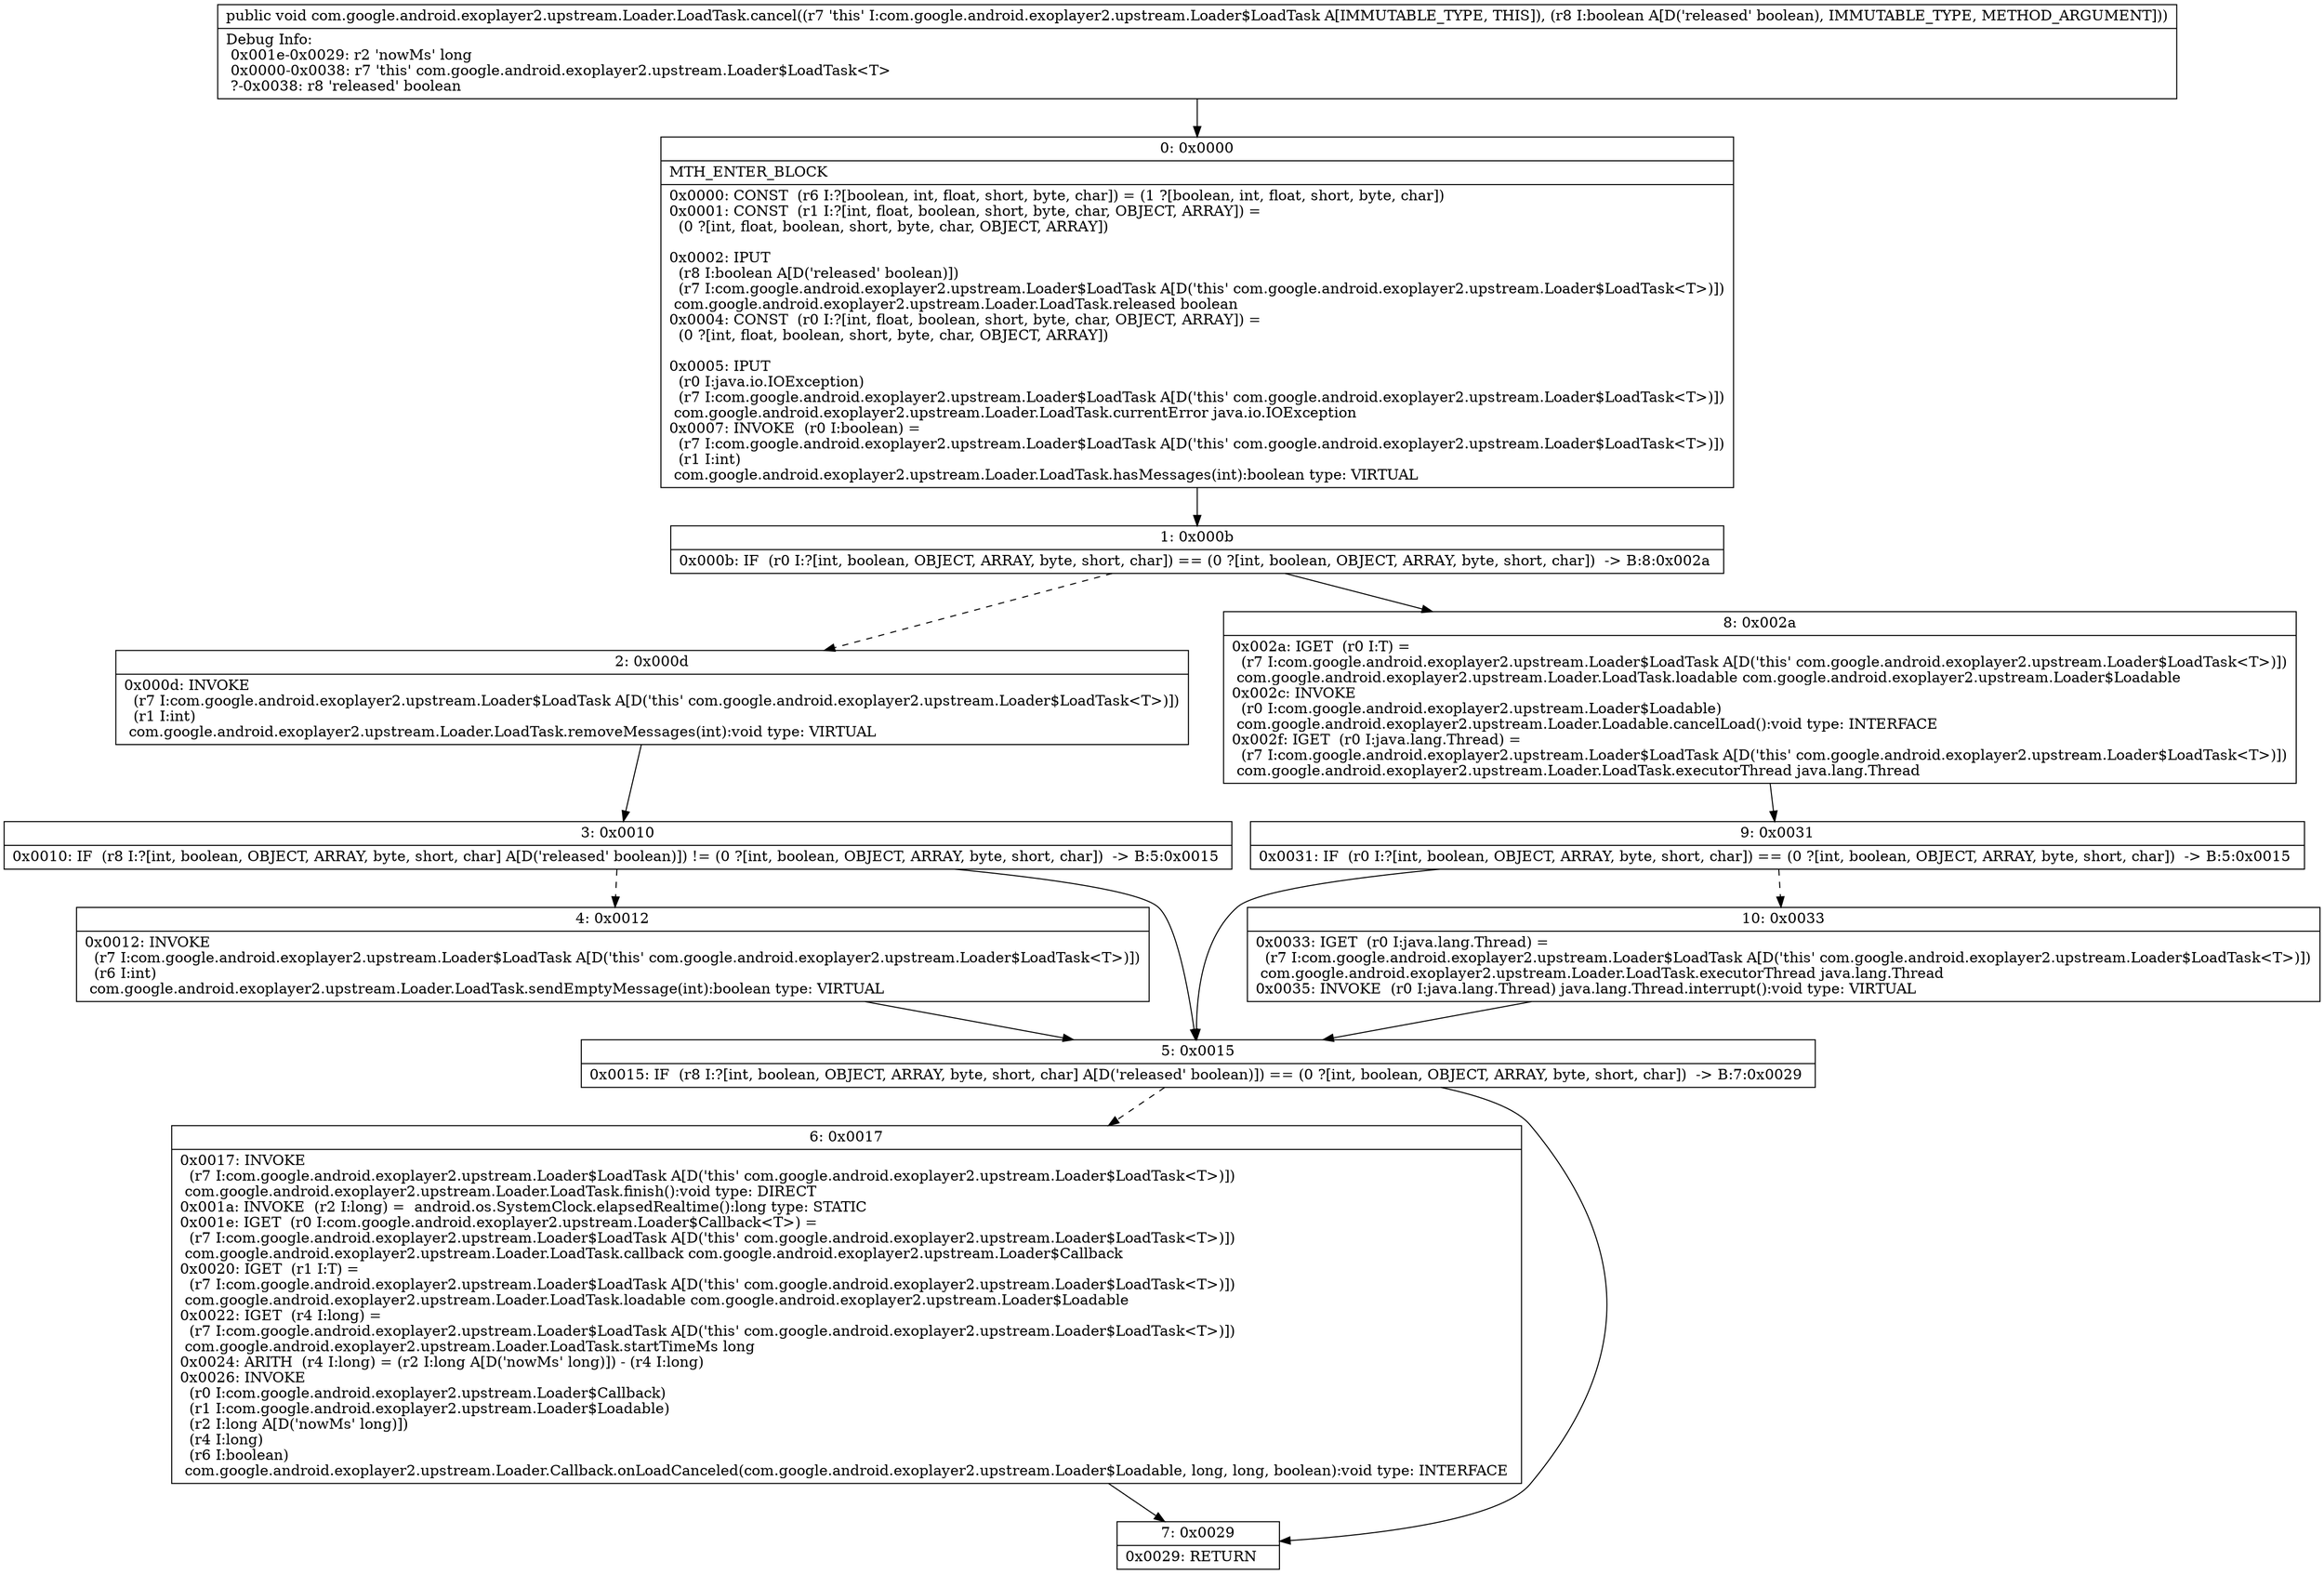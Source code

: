 digraph "CFG forcom.google.android.exoplayer2.upstream.Loader.LoadTask.cancel(Z)V" {
Node_0 [shape=record,label="{0\:\ 0x0000|MTH_ENTER_BLOCK\l|0x0000: CONST  (r6 I:?[boolean, int, float, short, byte, char]) = (1 ?[boolean, int, float, short, byte, char]) \l0x0001: CONST  (r1 I:?[int, float, boolean, short, byte, char, OBJECT, ARRAY]) = \l  (0 ?[int, float, boolean, short, byte, char, OBJECT, ARRAY])\l \l0x0002: IPUT  \l  (r8 I:boolean A[D('released' boolean)])\l  (r7 I:com.google.android.exoplayer2.upstream.Loader$LoadTask A[D('this' com.google.android.exoplayer2.upstream.Loader$LoadTask\<T\>)])\l com.google.android.exoplayer2.upstream.Loader.LoadTask.released boolean \l0x0004: CONST  (r0 I:?[int, float, boolean, short, byte, char, OBJECT, ARRAY]) = \l  (0 ?[int, float, boolean, short, byte, char, OBJECT, ARRAY])\l \l0x0005: IPUT  \l  (r0 I:java.io.IOException)\l  (r7 I:com.google.android.exoplayer2.upstream.Loader$LoadTask A[D('this' com.google.android.exoplayer2.upstream.Loader$LoadTask\<T\>)])\l com.google.android.exoplayer2.upstream.Loader.LoadTask.currentError java.io.IOException \l0x0007: INVOKE  (r0 I:boolean) = \l  (r7 I:com.google.android.exoplayer2.upstream.Loader$LoadTask A[D('this' com.google.android.exoplayer2.upstream.Loader$LoadTask\<T\>)])\l  (r1 I:int)\l com.google.android.exoplayer2.upstream.Loader.LoadTask.hasMessages(int):boolean type: VIRTUAL \l}"];
Node_1 [shape=record,label="{1\:\ 0x000b|0x000b: IF  (r0 I:?[int, boolean, OBJECT, ARRAY, byte, short, char]) == (0 ?[int, boolean, OBJECT, ARRAY, byte, short, char])  \-\> B:8:0x002a \l}"];
Node_2 [shape=record,label="{2\:\ 0x000d|0x000d: INVOKE  \l  (r7 I:com.google.android.exoplayer2.upstream.Loader$LoadTask A[D('this' com.google.android.exoplayer2.upstream.Loader$LoadTask\<T\>)])\l  (r1 I:int)\l com.google.android.exoplayer2.upstream.Loader.LoadTask.removeMessages(int):void type: VIRTUAL \l}"];
Node_3 [shape=record,label="{3\:\ 0x0010|0x0010: IF  (r8 I:?[int, boolean, OBJECT, ARRAY, byte, short, char] A[D('released' boolean)]) != (0 ?[int, boolean, OBJECT, ARRAY, byte, short, char])  \-\> B:5:0x0015 \l}"];
Node_4 [shape=record,label="{4\:\ 0x0012|0x0012: INVOKE  \l  (r7 I:com.google.android.exoplayer2.upstream.Loader$LoadTask A[D('this' com.google.android.exoplayer2.upstream.Loader$LoadTask\<T\>)])\l  (r6 I:int)\l com.google.android.exoplayer2.upstream.Loader.LoadTask.sendEmptyMessage(int):boolean type: VIRTUAL \l}"];
Node_5 [shape=record,label="{5\:\ 0x0015|0x0015: IF  (r8 I:?[int, boolean, OBJECT, ARRAY, byte, short, char] A[D('released' boolean)]) == (0 ?[int, boolean, OBJECT, ARRAY, byte, short, char])  \-\> B:7:0x0029 \l}"];
Node_6 [shape=record,label="{6\:\ 0x0017|0x0017: INVOKE  \l  (r7 I:com.google.android.exoplayer2.upstream.Loader$LoadTask A[D('this' com.google.android.exoplayer2.upstream.Loader$LoadTask\<T\>)])\l com.google.android.exoplayer2.upstream.Loader.LoadTask.finish():void type: DIRECT \l0x001a: INVOKE  (r2 I:long) =  android.os.SystemClock.elapsedRealtime():long type: STATIC \l0x001e: IGET  (r0 I:com.google.android.exoplayer2.upstream.Loader$Callback\<T\>) = \l  (r7 I:com.google.android.exoplayer2.upstream.Loader$LoadTask A[D('this' com.google.android.exoplayer2.upstream.Loader$LoadTask\<T\>)])\l com.google.android.exoplayer2.upstream.Loader.LoadTask.callback com.google.android.exoplayer2.upstream.Loader$Callback \l0x0020: IGET  (r1 I:T) = \l  (r7 I:com.google.android.exoplayer2.upstream.Loader$LoadTask A[D('this' com.google.android.exoplayer2.upstream.Loader$LoadTask\<T\>)])\l com.google.android.exoplayer2.upstream.Loader.LoadTask.loadable com.google.android.exoplayer2.upstream.Loader$Loadable \l0x0022: IGET  (r4 I:long) = \l  (r7 I:com.google.android.exoplayer2.upstream.Loader$LoadTask A[D('this' com.google.android.exoplayer2.upstream.Loader$LoadTask\<T\>)])\l com.google.android.exoplayer2.upstream.Loader.LoadTask.startTimeMs long \l0x0024: ARITH  (r4 I:long) = (r2 I:long A[D('nowMs' long)]) \- (r4 I:long) \l0x0026: INVOKE  \l  (r0 I:com.google.android.exoplayer2.upstream.Loader$Callback)\l  (r1 I:com.google.android.exoplayer2.upstream.Loader$Loadable)\l  (r2 I:long A[D('nowMs' long)])\l  (r4 I:long)\l  (r6 I:boolean)\l com.google.android.exoplayer2.upstream.Loader.Callback.onLoadCanceled(com.google.android.exoplayer2.upstream.Loader$Loadable, long, long, boolean):void type: INTERFACE \l}"];
Node_7 [shape=record,label="{7\:\ 0x0029|0x0029: RETURN   \l}"];
Node_8 [shape=record,label="{8\:\ 0x002a|0x002a: IGET  (r0 I:T) = \l  (r7 I:com.google.android.exoplayer2.upstream.Loader$LoadTask A[D('this' com.google.android.exoplayer2.upstream.Loader$LoadTask\<T\>)])\l com.google.android.exoplayer2.upstream.Loader.LoadTask.loadable com.google.android.exoplayer2.upstream.Loader$Loadable \l0x002c: INVOKE  \l  (r0 I:com.google.android.exoplayer2.upstream.Loader$Loadable)\l com.google.android.exoplayer2.upstream.Loader.Loadable.cancelLoad():void type: INTERFACE \l0x002f: IGET  (r0 I:java.lang.Thread) = \l  (r7 I:com.google.android.exoplayer2.upstream.Loader$LoadTask A[D('this' com.google.android.exoplayer2.upstream.Loader$LoadTask\<T\>)])\l com.google.android.exoplayer2.upstream.Loader.LoadTask.executorThread java.lang.Thread \l}"];
Node_9 [shape=record,label="{9\:\ 0x0031|0x0031: IF  (r0 I:?[int, boolean, OBJECT, ARRAY, byte, short, char]) == (0 ?[int, boolean, OBJECT, ARRAY, byte, short, char])  \-\> B:5:0x0015 \l}"];
Node_10 [shape=record,label="{10\:\ 0x0033|0x0033: IGET  (r0 I:java.lang.Thread) = \l  (r7 I:com.google.android.exoplayer2.upstream.Loader$LoadTask A[D('this' com.google.android.exoplayer2.upstream.Loader$LoadTask\<T\>)])\l com.google.android.exoplayer2.upstream.Loader.LoadTask.executorThread java.lang.Thread \l0x0035: INVOKE  (r0 I:java.lang.Thread) java.lang.Thread.interrupt():void type: VIRTUAL \l}"];
MethodNode[shape=record,label="{public void com.google.android.exoplayer2.upstream.Loader.LoadTask.cancel((r7 'this' I:com.google.android.exoplayer2.upstream.Loader$LoadTask A[IMMUTABLE_TYPE, THIS]), (r8 I:boolean A[D('released' boolean), IMMUTABLE_TYPE, METHOD_ARGUMENT]))  | Debug Info:\l  0x001e\-0x0029: r2 'nowMs' long\l  0x0000\-0x0038: r7 'this' com.google.android.exoplayer2.upstream.Loader$LoadTask\<T\>\l  ?\-0x0038: r8 'released' boolean\l}"];
MethodNode -> Node_0;
Node_0 -> Node_1;
Node_1 -> Node_2[style=dashed];
Node_1 -> Node_8;
Node_2 -> Node_3;
Node_3 -> Node_4[style=dashed];
Node_3 -> Node_5;
Node_4 -> Node_5;
Node_5 -> Node_6[style=dashed];
Node_5 -> Node_7;
Node_6 -> Node_7;
Node_8 -> Node_9;
Node_9 -> Node_5;
Node_9 -> Node_10[style=dashed];
Node_10 -> Node_5;
}

